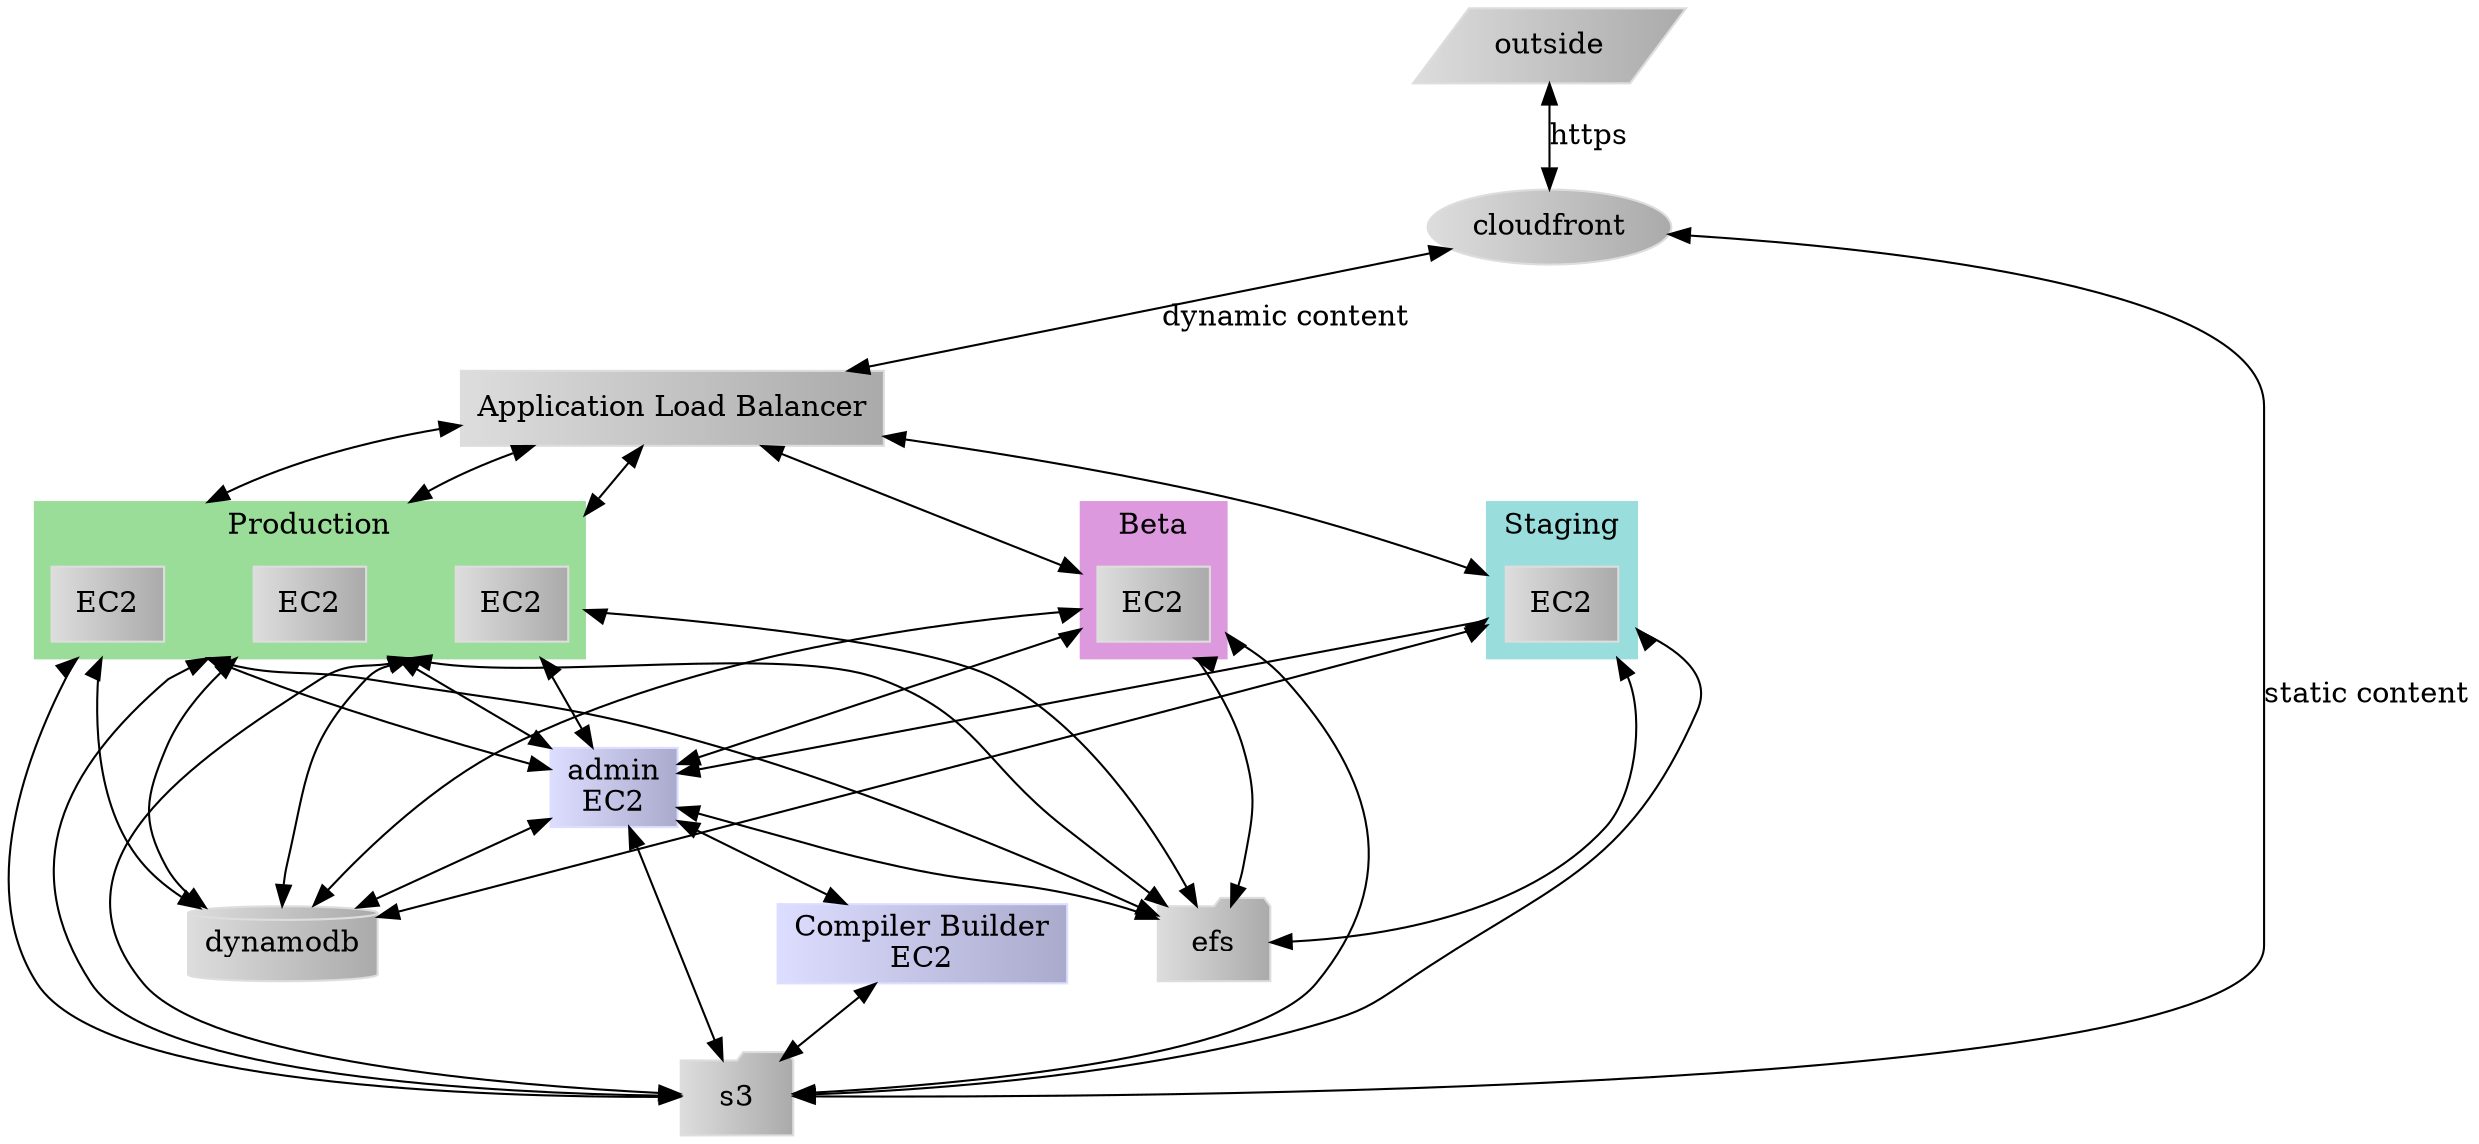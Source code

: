 digraph compiler_explorer {
    bgcolor=white;
    compound=true;
    nodesep=0.6;
    node [ color="#dddddd:#aaaaaa"; style=filled];
    edge [ dir=both ];
    outside [shape = parallelogram, rank="source"];

    cloudfront [shape = oval];

    alb [shape = box, label="Application Load Balancer"];

    subgraph cluster_ce_nodes {
        label = "Production";
        style = filled;
        color="#99dd99";

        ce_node_1 [shape = box, label="EC2"];
        ce_node_2 [shape = box, label="EC2"];
        ce_node_3 [shape = box, label="EC2"];
    }
    subgraph cluster_beta_nodes {
        label="Beta";
        style = filled;
        color="#dd99dd";
        beta_node_1 [shape = box, label="EC2"];
    }
    subgraph cluster_staging_nodes {
        label="Staging";
        style = filled;
        color="#99dddd";
        staging_node_1 [shape = box, label="EC2"];
    }

    admin [shape = box, rank="sink", label="admin\nEC2", color="#ddddff:#aaaacc"];

    efs [shape = folder];
    s3 [shape = folder];
    dynamodb [shape = cylinder];

    outside -> cloudfront [label="https"];
    cloudfront -> alb [label="dynamic content"];
    cloudfront -> s3 [label="static content"];

    alb -> ce_node_1 [lhead=cluster_ce_nodes];
    alb -> ce_node_2 [lhead=cluster_ce_nodes];
    alb -> ce_node_3 [lhead=cluster_ce_nodes];
    alb -> beta_node_1 [lhead=cluster_beta_nodes];
    alb -> staging_node_1 [lhead=cluster_staging_nodes];

    build [ shape=box, label="Compiler Builder\nEC2", color="#ddddff:#aaaacc"];

    admin->build;
    build->s3;

    admin -> {efs, s3, dynamodb};
    { ce_node_1, ce_node_2, ce_node_3 } -> admin [ltail=cluster_ce_nodes];
    { ce_node_1, ce_node_2, ce_node_3 } -> efs [ltail=cluster_ce_nodes];
    { ce_node_1, ce_node_2, ce_node_3 } -> s3 [ltail=cluster_ce_nodes];
    { ce_node_1, ce_node_2, ce_node_3 } -> dynamodb [ltail=cluster_ce_nodes];
    { beta_node_1 } -> admin [ltail=cluster_beta_nodes];
    { beta_node_1 } -> efs [ltail=cluster_beta_nodes];
    { beta_node_1 } -> s3 [ltail=cluster_beta_nodes];
    { beta_node_1 } -> dynamodb [ltail=cluster_beta_nodes];
    { staging_node_1 } -> admin [ltail=cluster_staging_nodes];
    { staging_node_1 } -> efs [ltail=cluster_staging_nodes];
    { staging_node_1 } -> s3 [ltail=cluster_staging_nodes];
    { staging_node_1 } -> dynamodb [ltail=cluster_staging_nodes];
}
